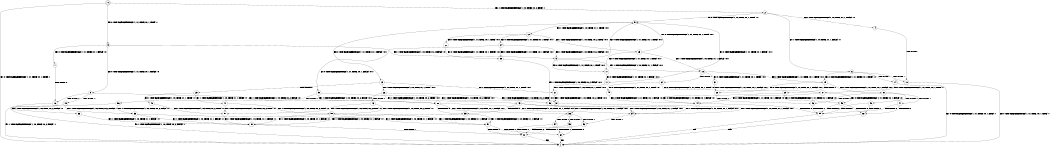 digraph BCG {
size = "7, 10.5";
center = TRUE;
node [shape = circle];
0 [peripheries = 2];
0 -> 1 [label = "EX !0 !ATOMIC_EXCH_BRANCH (1, +1, TRUE, +0, 1, TRUE) !::"];
0 -> 2 [label = "EX !1 !ATOMIC_EXCH_BRANCH (1, +0, TRUE, +0, 2, TRUE) !::"];
0 -> 3 [label = "EX !0 !ATOMIC_EXCH_BRANCH (1, +1, TRUE, +0, 1, TRUE) !::"];
2 -> 4 [label = "EX !1 !ATOMIC_EXCH_BRANCH (1, +0, TRUE, +1, 1, FALSE) !:1:"];
2 -> 5 [label = "EX !0 !ATOMIC_EXCH_BRANCH (1, +1, TRUE, +0, 1, TRUE) !:1:"];
2 -> 6 [label = "EX !1 !ATOMIC_EXCH_BRANCH (1, +0, TRUE, +1, 1, FALSE) !:1:"];
3 -> 7 [label = "EX !0 !ATOMIC_EXCH_BRANCH (1, +1, TRUE, +0, 1, FALSE) !:0:"];
3 -> 8 [label = "EX !1 !ATOMIC_EXCH_BRANCH (1, +0, TRUE, +0, 2, FALSE) !:0:"];
3 -> 9 [label = "EX !0 !ATOMIC_EXCH_BRANCH (1, +1, TRUE, +0, 1, FALSE) !:0:"];
4 -> 10 [label = "TERMINATE !1"];
5 -> 11 [label = "EX !0 !ATOMIC_EXCH_BRANCH (1, +1, TRUE, +0, 1, FALSE) !:0:1:"];
5 -> 12 [label = "EX !1 !ATOMIC_EXCH_BRANCH (1, +0, TRUE, +1, 1, TRUE) !:0:1:"];
5 -> 13 [label = "EX !0 !ATOMIC_EXCH_BRANCH (1, +1, TRUE, +0, 1, FALSE) !:0:1:"];
6 -> 10 [label = "TERMINATE !1"];
6 -> 14 [label = "TERMINATE !1"];
6 -> 15 [label = "EX !0 !ATOMIC_EXCH_BRANCH (1, +1, TRUE, +0, 1, TRUE) !:1:"];
7 -> 16 [label = "TERMINATE !0"];
8 -> 17 [label = "EX !0 !ATOMIC_EXCH_BRANCH (1, +1, TRUE, +0, 1, TRUE) !:0:1:"];
8 -> 18 [label = "EX !1 !ATOMIC_EXCH_BRANCH (1, +0, TRUE, +1, 1, FALSE) !:0:1:"];
8 -> 5 [label = "EX !0 !ATOMIC_EXCH_BRANCH (1, +1, TRUE, +0, 1, TRUE) !:0:1:"];
9 -> 16 [label = "TERMINATE !0"];
9 -> 19 [label = "TERMINATE !0"];
9 -> 20 [label = "EX !1 !ATOMIC_EXCH_BRANCH (1, +0, TRUE, +0, 2, FALSE) !:0:"];
10 -> 1 [label = "EX !0 !ATOMIC_EXCH_BRANCH (1, +1, TRUE, +0, 1, TRUE) !::"];
11 -> 21 [label = "EX !1 !ATOMIC_EXCH_BRANCH (1, +0, TRUE, +1, 1, TRUE) !:0:1:"];
12 -> 22 [label = "EX !0 !ATOMIC_EXCH_BRANCH (1, +1, TRUE, +0, 1, TRUE) !:0:1:"];
12 -> 23 [label = "EX !1 !ATOMIC_EXCH_BRANCH (1, +0, TRUE, +0, 2, TRUE) !:0:1:"];
12 -> 24 [label = "EX !0 !ATOMIC_EXCH_BRANCH (1, +1, TRUE, +0, 1, TRUE) !:0:1:"];
13 -> 21 [label = "EX !1 !ATOMIC_EXCH_BRANCH (1, +0, TRUE, +1, 1, TRUE) !:0:1:"];
13 -> 25 [label = "TERMINATE !0"];
13 -> 26 [label = "EX !1 !ATOMIC_EXCH_BRANCH (1, +0, TRUE, +1, 1, TRUE) !:0:1:"];
14 -> 1 [label = "EX !0 !ATOMIC_EXCH_BRANCH (1, +1, TRUE, +0, 1, TRUE) !::"];
14 -> 27 [label = "EX !0 !ATOMIC_EXCH_BRANCH (1, +1, TRUE, +0, 1, TRUE) !::"];
15 -> 28 [label = "EX !0 !ATOMIC_EXCH_BRANCH (1, +1, TRUE, +0, 1, FALSE) !:0:1:"];
15 -> 29 [label = "TERMINATE !1"];
15 -> 30 [label = "EX !0 !ATOMIC_EXCH_BRANCH (1, +1, TRUE, +0, 1, FALSE) !:0:1:"];
16 -> 1 [label = "EX !1 !ATOMIC_EXCH_BRANCH (1, +0, TRUE, +0, 2, FALSE) !::"];
17 -> 11 [label = "EX !0 !ATOMIC_EXCH_BRANCH (1, +1, TRUE, +0, 1, FALSE) !:0:1:"];
18 -> 31 [label = "EX !0 !ATOMIC_EXCH_BRANCH (1, +1, TRUE, +0, 1, TRUE) !:0:1:"];
18 -> 32 [label = "TERMINATE !1"];
18 -> 15 [label = "EX !0 !ATOMIC_EXCH_BRANCH (1, +1, TRUE, +0, 1, TRUE) !:0:1:"];
19 -> 1 [label = "EX !1 !ATOMIC_EXCH_BRANCH (1, +0, TRUE, +0, 2, FALSE) !::"];
19 -> 33 [label = "EX !1 !ATOMIC_EXCH_BRANCH (1, +0, TRUE, +0, 2, FALSE) !::"];
20 -> 34 [label = "EX !1 !ATOMIC_EXCH_BRANCH (1, +0, TRUE, +1, 1, FALSE) !:0:1:"];
20 -> 35 [label = "TERMINATE !0"];
20 -> 36 [label = "EX !1 !ATOMIC_EXCH_BRANCH (1, +0, TRUE, +1, 1, FALSE) !:0:1:"];
21 -> 37 [label = "EX !1 !ATOMIC_EXCH_BRANCH (1, +0, TRUE, +0, 2, TRUE) !:0:1:"];
22 -> 38 [label = "EX !0 !ATOMIC_EXCH_BRANCH (1, +1, TRUE, +0, 1, FALSE) !:0:1:"];
23 -> 17 [label = "EX !0 !ATOMIC_EXCH_BRANCH (1, +1, TRUE, +0, 1, TRUE) !:0:1:"];
23 -> 18 [label = "EX !1 !ATOMIC_EXCH_BRANCH (1, +0, TRUE, +1, 1, FALSE) !:0:1:"];
23 -> 5 [label = "EX !0 !ATOMIC_EXCH_BRANCH (1, +1, TRUE, +0, 1, TRUE) !:0:1:"];
24 -> 38 [label = "EX !0 !ATOMIC_EXCH_BRANCH (1, +1, TRUE, +0, 1, FALSE) !:0:1:"];
24 -> 8 [label = "EX !1 !ATOMIC_EXCH_BRANCH (1, +0, TRUE, +0, 2, FALSE) !:0:1:"];
24 -> 39 [label = "EX !0 !ATOMIC_EXCH_BRANCH (1, +1, TRUE, +0, 1, FALSE) !:0:1:"];
25 -> 40 [label = "EX !1 !ATOMIC_EXCH_BRANCH (1, +0, TRUE, +1, 1, TRUE) !:1:"];
25 -> 41 [label = "EX !1 !ATOMIC_EXCH_BRANCH (1, +0, TRUE, +1, 1, TRUE) !:1:"];
26 -> 37 [label = "EX !1 !ATOMIC_EXCH_BRANCH (1, +0, TRUE, +0, 2, TRUE) !:0:1:"];
26 -> 42 [label = "TERMINATE !0"];
26 -> 43 [label = "EX !1 !ATOMIC_EXCH_BRANCH (1, +0, TRUE, +0, 2, TRUE) !:0:1:"];
27 -> 44 [label = "EX !0 !ATOMIC_EXCH_BRANCH (1, +1, TRUE, +0, 1, FALSE) !:0:"];
27 -> 45 [label = "EX !0 !ATOMIC_EXCH_BRANCH (1, +1, TRUE, +0, 1, FALSE) !:0:"];
28 -> 46 [label = "TERMINATE !0"];
29 -> 44 [label = "EX !0 !ATOMIC_EXCH_BRANCH (1, +1, TRUE, +0, 1, FALSE) !:0:"];
29 -> 45 [label = "EX !0 !ATOMIC_EXCH_BRANCH (1, +1, TRUE, +0, 1, FALSE) !:0:"];
30 -> 46 [label = "TERMINATE !0"];
30 -> 47 [label = "TERMINATE !1"];
30 -> 48 [label = "TERMINATE !0"];
31 -> 28 [label = "EX !0 !ATOMIC_EXCH_BRANCH (1, +1, TRUE, +0, 1, FALSE) !:0:1:"];
32 -> 49 [label = "EX !0 !ATOMIC_EXCH_BRANCH (1, +1, TRUE, +0, 1, TRUE) !:0:"];
32 -> 27 [label = "EX !0 !ATOMIC_EXCH_BRANCH (1, +1, TRUE, +0, 1, TRUE) !:0:"];
33 -> 50 [label = "EX !1 !ATOMIC_EXCH_BRANCH (1, +0, TRUE, +1, 1, FALSE) !:1:"];
33 -> 51 [label = "EX !1 !ATOMIC_EXCH_BRANCH (1, +0, TRUE, +1, 1, FALSE) !:1:"];
34 -> 52 [label = "TERMINATE !0"];
35 -> 50 [label = "EX !1 !ATOMIC_EXCH_BRANCH (1, +0, TRUE, +1, 1, FALSE) !:1:"];
35 -> 51 [label = "EX !1 !ATOMIC_EXCH_BRANCH (1, +0, TRUE, +1, 1, FALSE) !:1:"];
36 -> 52 [label = "TERMINATE !0"];
36 -> 53 [label = "TERMINATE !1"];
36 -> 54 [label = "TERMINATE !0"];
37 -> 34 [label = "EX !1 !ATOMIC_EXCH_BRANCH (1, +0, TRUE, +1, 1, FALSE) !:0:1:"];
38 -> 55 [label = "EX !1 !ATOMIC_EXCH_BRANCH (1, +0, TRUE, +0, 2, FALSE) !:0:1:"];
39 -> 55 [label = "EX !1 !ATOMIC_EXCH_BRANCH (1, +0, TRUE, +0, 2, FALSE) !:0:1:"];
39 -> 56 [label = "TERMINATE !0"];
39 -> 20 [label = "EX !1 !ATOMIC_EXCH_BRANCH (1, +0, TRUE, +0, 2, FALSE) !:0:1:"];
40 -> 57 [label = "EX !1 !ATOMIC_EXCH_BRANCH (1, +0, TRUE, +0, 2, TRUE) !:1:"];
41 -> 57 [label = "EX !1 !ATOMIC_EXCH_BRANCH (1, +0, TRUE, +0, 2, TRUE) !:1:"];
41 -> 58 [label = "EX !1 !ATOMIC_EXCH_BRANCH (1, +0, TRUE, +0, 2, TRUE) !:1:"];
42 -> 57 [label = "EX !1 !ATOMIC_EXCH_BRANCH (1, +0, TRUE, +0, 2, TRUE) !:1:"];
42 -> 58 [label = "EX !1 !ATOMIC_EXCH_BRANCH (1, +0, TRUE, +0, 2, TRUE) !:1:"];
43 -> 34 [label = "EX !1 !ATOMIC_EXCH_BRANCH (1, +0, TRUE, +1, 1, FALSE) !:0:1:"];
43 -> 35 [label = "TERMINATE !0"];
43 -> 36 [label = "EX !1 !ATOMIC_EXCH_BRANCH (1, +0, TRUE, +1, 1, FALSE) !:0:1:"];
44 -> 59 [label = "TERMINATE !0"];
45 -> 59 [label = "TERMINATE !0"];
45 -> 60 [label = "TERMINATE !0"];
46 -> 59 [label = "TERMINATE !1"];
47 -> 59 [label = "TERMINATE !0"];
47 -> 60 [label = "TERMINATE !0"];
48 -> 59 [label = "TERMINATE !1"];
48 -> 60 [label = "TERMINATE !1"];
49 -> 44 [label = "EX !0 !ATOMIC_EXCH_BRANCH (1, +1, TRUE, +0, 1, FALSE) !:0:"];
50 -> 61 [label = "TERMINATE !1"];
51 -> 61 [label = "TERMINATE !1"];
51 -> 62 [label = "TERMINATE !1"];
52 -> 61 [label = "TERMINATE !1"];
53 -> 61 [label = "TERMINATE !0"];
53 -> 62 [label = "TERMINATE !0"];
54 -> 61 [label = "TERMINATE !1"];
54 -> 62 [label = "TERMINATE !1"];
55 -> 34 [label = "EX !1 !ATOMIC_EXCH_BRANCH (1, +0, TRUE, +1, 1, FALSE) !:0:1:"];
56 -> 63 [label = "EX !1 !ATOMIC_EXCH_BRANCH (1, +0, TRUE, +0, 2, FALSE) !:1:"];
56 -> 33 [label = "EX !1 !ATOMIC_EXCH_BRANCH (1, +0, TRUE, +0, 2, FALSE) !:1:"];
57 -> 50 [label = "EX !1 !ATOMIC_EXCH_BRANCH (1, +0, TRUE, +1, 1, FALSE) !:1:"];
58 -> 50 [label = "EX !1 !ATOMIC_EXCH_BRANCH (1, +0, TRUE, +1, 1, FALSE) !:1:"];
58 -> 51 [label = "EX !1 !ATOMIC_EXCH_BRANCH (1, +0, TRUE, +1, 1, FALSE) !:1:"];
59 -> 1 [label = "exit"];
60 -> 1 [label = "exit"];
61 -> 1 [label = "exit"];
62 -> 1 [label = "exit"];
63 -> 50 [label = "EX !1 !ATOMIC_EXCH_BRANCH (1, +0, TRUE, +1, 1, FALSE) !:1:"];
}
